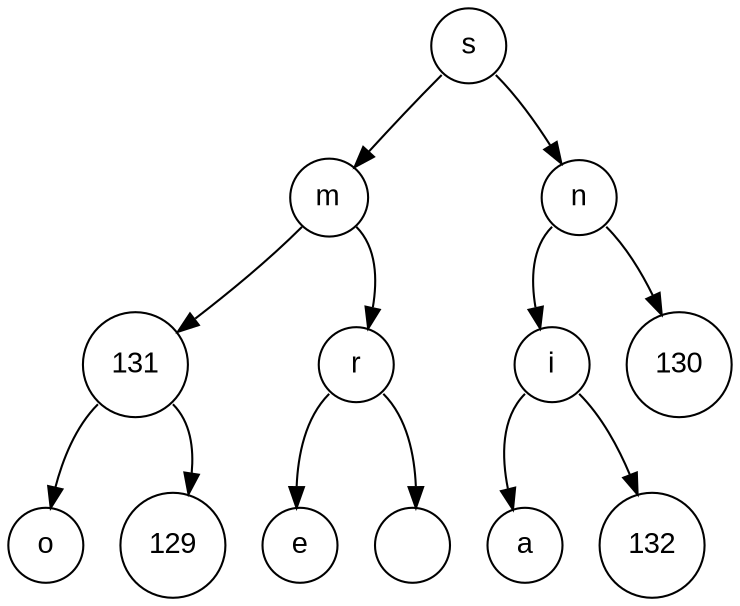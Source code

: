 digraph POT_test {
node [fontname="Arial", shape="circle", width=0.5];
115 [label = "s"]
115:sw -> 109
115:se -> 110
109 [label = "m"]
109:sw -> 131
109:se -> 114
131 [label = "131"]
131:sw -> 111
131:se -> 129
111 [label = "o"]
129 [label = "129"]
114 [label = "r"]
114:sw -> 101
114:se -> 32
101 [label = "e"]
32 [label = " "]
110 [label = "n"]
110:sw -> 105
110:se -> 130
105 [label = "i"]
105:sw -> 97
105:se -> 132
97 [label = "a"]
132 [label = "132"]
130 [label = "130"]
}

